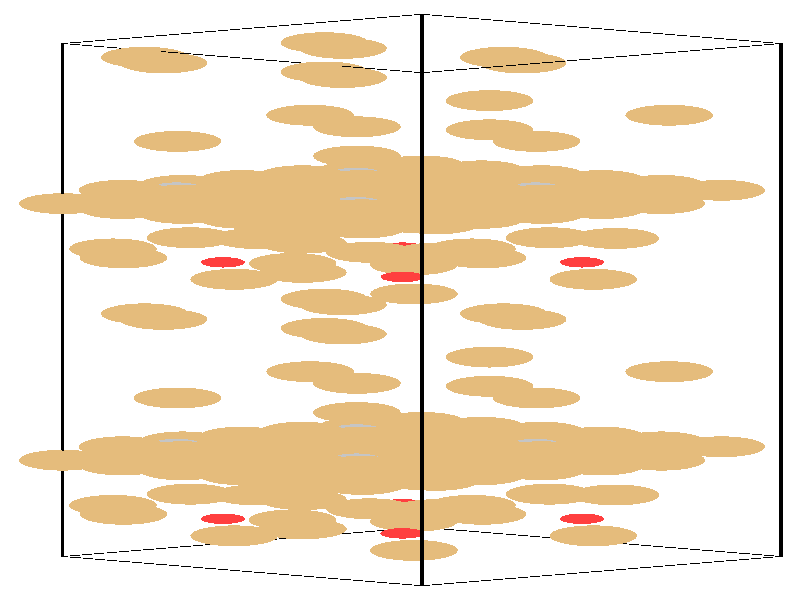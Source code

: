 #include "colors.inc"
#include "finish.inc"

global_settings {assumed_gamma 1 max_trace_level 6}
background {color White}
camera {orthographic
  right -24.13*x up 76.08*y
  direction 1.00*z
  location <0,0,50.00> look_at <0,0,0>}
light_source {<  2.00,   3.00,  40.00> color White
  area_light <0.70, 0, 0>, <0, 0.70, 0>, 3, 3
  adaptive 1 jitter}

#declare simple = finish {phong 0.7}
#declare pale = finish {ambient .5 diffuse .85 roughness .001 specular 0.200 }
#declare intermediate = finish {ambient 0.3 diffuse 0.6 specular 0.10 roughness 0.04 }
#declare vmd = finish {ambient .0 diffuse .65 phong 0.1 phong_size 40. specular 0.500 }
#declare jmol = finish {ambient .2 diffuse .6 specular 1 roughness .001 metallic}
#declare ase2 = finish {ambient 0.05 brilliance 3 diffuse 0.6 metallic specular 0.70 roughness 0.04 reflection 0.15}
#declare ase3 = finish {ambient .15 brilliance 2 diffuse .6 metallic specular 1. roughness .001 reflection .0}
#declare glass = finish {ambient .05 diffuse .3 specular 1. roughness .001}
#declare glass2 = finish {ambient .0 diffuse .3 specular 1. reflection .25 roughness .001}
#declare Rcell = 0.050;
#declare Rbond = 0.100;

#macro atom(LOC, R, COL, TRANS, FIN)
  sphere{LOC, R texture{pigment{color COL transmit TRANS} finish{FIN}}}
#end
#macro constrain(LOC, R, COL, TRANS FIN)
union{torus{R, Rcell rotate 45*z texture{pigment{color COL transmit TRANS} finish{FIN}}}
      torus{R, Rcell rotate -45*z texture{pigment{color COL transmit TRANS} finish{FIN}}}
      translate LOC}
#end

cylinder {<-10.17, -32.52, -33.83>, <  0.66, -36.23, -23.65>, Rcell pigment {Black}}
cylinder {<  0.66, -28.82, -44.00>, < 11.49, -32.52, -33.83>, Rcell pigment {Black}}
cylinder {<  0.66,  36.23, -20.33>, < 11.49,  32.52, -10.15>, Rcell pigment {Black}}
cylinder {<-10.17,  32.52, -10.15>, <  0.66,  28.82,   0.03>, Rcell pigment {Black}}
cylinder {<-10.17, -32.52, -33.83>, <  0.66, -28.82, -44.00>, Rcell pigment {Black}}
cylinder {<  0.66, -36.23, -23.65>, < 11.49, -32.52, -33.83>, Rcell pigment {Black}}
cylinder {<  0.66,  28.82,   0.03>, < 11.49,  32.52, -10.15>, Rcell pigment {Black}}
cylinder {<-10.17,  32.52, -10.15>, <  0.66,  36.23, -20.33>, Rcell pigment {Black}}
cylinder {<-10.17, -32.52, -33.83>, <-10.17,  32.52, -10.15>, Rcell pigment {Black}}
cylinder {<  0.66, -36.23, -23.65>, <  0.66,  28.82,   0.03>, Rcell pigment {Black}}
cylinder {< 11.49, -32.52, -33.83>, < 11.49,  32.52, -10.15>, Rcell pigment {Black}}
cylinder {<  0.66, -28.82, -44.00>, <  0.66,  36.23, -20.33>, Rcell pigment {Black}}
atom(<-10.17, -20.31, -29.38>, 1.32, rgb <0.78, 0.50, 0.20>, 0.0, ase3) // #0 
atom(< -8.37, -20.92, -27.68>, 1.32, rgb <0.78, 0.50, 0.20>, 0.0, ase3) // #1 
atom(< -6.56, -21.54, -25.99>, 1.32, rgb <0.78, 0.50, 0.20>, 0.0, ase3) // #2 
atom(< -8.37, -19.69, -31.08>, 1.32, rgb <0.78, 0.50, 0.20>, 0.0, ase3) // #3 
atom(< -6.56, -20.31, -29.38>, 1.32, rgb <0.78, 0.50, 0.20>, 0.0, ase3) // #4 
atom(< -4.76, -20.92, -27.68>, 1.32, rgb <0.78, 0.50, 0.20>, 0.0, ase3) // #5 
atom(< -6.56, -19.07, -32.77>, 1.32, rgb <0.78, 0.50, 0.20>, 0.0, ase3) // #6 
atom(< -4.76, -19.69, -31.08>, 1.32, rgb <0.78, 0.50, 0.20>, 0.0, ase3) // #7 
atom(< -2.95, -20.31, -29.38>, 1.32, rgb <0.78, 0.50, 0.20>, 0.0, ase3) // #8 
atom(< -8.37, -18.61, -28.76>, 1.32, rgb <0.78, 0.50, 0.20>, 0.0, ase3) // #9 
atom(< -6.56, -19.23, -27.07>, 1.32, rgb <0.78, 0.50, 0.20>, 0.0, ase3) // #10 
atom(< -4.76, -19.85, -25.37>, 1.32, rgb <0.78, 0.50, 0.20>, 0.0, ase3) // #11 
atom(< -6.56, -17.99, -30.46>, 1.32, rgb <0.78, 0.50, 0.20>, 0.0, ase3) // #12 
atom(< -4.76, -18.61, -28.76>, 1.32, rgb <0.78, 0.50, 0.20>, 0.0, ase3) // #13 
atom(< -2.95, -19.23, -27.07>, 1.32, rgb <0.78, 0.50, 0.20>, 0.0, ase3) // #14 
atom(< -4.76, -17.38, -32.15>, 1.32, rgb <0.78, 0.50, 0.20>, 0.0, ase3) // #15 
atom(< -2.95, -17.99, -30.46>, 1.32, rgb <0.78, 0.50, 0.20>, 0.0, ase3) // #16 
atom(< -1.14, -18.61, -28.76>, 1.32, rgb <0.78, 0.50, 0.20>, 0.0, ase3) // #17 
atom(<  4.12, -12.42, -28.46>, 1.32, rgb <0.78, 0.50, 0.20>, 0.0, ase3) // #18 
atom(<  0.42,   0.77, -16.27>, 1.32, rgb <0.78, 0.50, 0.20>, 0.0, ase3) // #19 
atom(<  2.70, -10.94, -22.55>, 1.32, rgb <0.78, 0.50, 0.20>, 0.0, ase3) // #20 
atom(< -2.28,   0.11, -25.20>, 1.32, rgb <0.78, 0.50, 0.20>, 0.0, ase3) // #21 
atom(< -3.24,   4.63, -14.66>, 1.32, rgb <0.78, 0.50, 0.20>, 0.0, ase3) // #22 
atom(< -4.33,   7.80, -17.40>, 1.32, rgb <0.78, 0.50, 0.20>, 0.0, ase3) // #23 
atom(< -2.93,   7.21, -26.41>, 1.32, rgb <0.78, 0.50, 0.20>, 0.0, ase3) // #24 
atom(< -0.91,   6.05, -14.01>, 1.32, rgb <0.78, 0.50, 0.20>, 0.0, ase3) // #25 
atom(< -1.72,  -4.31, -19.76>, 1.32, rgb <0.78, 0.50, 0.20>, 0.0, ase3) // #26 
atom(<  5.49,   4.78, -24.07>, 0.66, rgb <1.00, 0.05, 0.05>, 0.0, ase3) // #27 
atom(<  4.09, -18.37, -29.19>, 0.76, rgb <0.56, 0.56, 0.56>, 0.0, ase3) // #28 
atom(<-10.17,  12.22, -17.54>, 1.32, rgb <0.78, 0.50, 0.20>, 0.0, ase3) // #29 
atom(< -8.37,  11.60, -15.85>, 1.32, rgb <0.78, 0.50, 0.20>, 0.0, ase3) // #30 
atom(< -6.56,  10.98, -14.15>, 1.32, rgb <0.78, 0.50, 0.20>, 0.0, ase3) // #31 
atom(< -8.37,  12.83, -19.24>, 1.32, rgb <0.78, 0.50, 0.20>, 0.0, ase3) // #32 
atom(< -6.56,  12.22, -17.54>, 1.32, rgb <0.78, 0.50, 0.20>, 0.0, ase3) // #33 
atom(< -4.76,  11.60, -15.85>, 1.32, rgb <0.78, 0.50, 0.20>, 0.0, ase3) // #34 
atom(< -6.56,  13.45, -20.93>, 1.32, rgb <0.78, 0.50, 0.20>, 0.0, ase3) // #35 
atom(< -4.76,  12.83, -19.24>, 1.32, rgb <0.78, 0.50, 0.20>, 0.0, ase3) // #36 
atom(< -2.95,  12.22, -17.54>, 1.32, rgb <0.78, 0.50, 0.20>, 0.0, ase3) // #37 
atom(< -8.37,  13.91, -16.92>, 1.32, rgb <0.78, 0.50, 0.20>, 0.0, ase3) // #38 
atom(< -6.56,  13.29, -15.23>, 1.32, rgb <0.78, 0.50, 0.20>, 0.0, ase3) // #39 
atom(< -4.76,  12.68, -13.53>, 1.32, rgb <0.78, 0.50, 0.20>, 0.0, ase3) // #40 
atom(< -6.56,  14.53, -18.62>, 1.32, rgb <0.78, 0.50, 0.20>, 0.0, ase3) // #41 
atom(< -4.76,  13.91, -16.92>, 1.32, rgb <0.78, 0.50, 0.20>, 0.0, ase3) // #42 
atom(< -2.95,  13.29, -15.23>, 1.32, rgb <0.78, 0.50, 0.20>, 0.0, ase3) // #43 
atom(< -4.76,  15.15, -20.32>, 1.32, rgb <0.78, 0.50, 0.20>, 0.0, ase3) // #44 
atom(< -2.95,  14.53, -18.62>, 1.32, rgb <0.78, 0.50, 0.20>, 0.0, ase3) // #45 
atom(< -1.14,  13.91, -16.92>, 1.32, rgb <0.78, 0.50, 0.20>, 0.0, ase3) // #46 
atom(<  4.12,  20.11, -16.62>, 1.32, rgb <0.78, 0.50, 0.20>, 0.0, ase3) // #47 
atom(<  0.42, -31.75, -28.11>, 1.32, rgb <0.78, 0.50, 0.20>, 0.0, ase3) // #48 
atom(<  2.70,  21.58, -10.71>, 1.32, rgb <0.78, 0.50, 0.20>, 0.0, ase3) // #49 
atom(< -2.28,  32.63, -13.36>, 1.32, rgb <0.78, 0.50, 0.20>, 0.0, ase3) // #50 
atom(< -3.24, -27.89, -26.50>, 1.32, rgb <0.78, 0.50, 0.20>, 0.0, ase3) // #51 
atom(< -4.33, -24.72, -29.24>, 1.32, rgb <0.78, 0.50, 0.20>, 0.0, ase3) // #52 
atom(< -2.93, -25.32, -38.25>, 1.32, rgb <0.78, 0.50, 0.20>, 0.0, ase3) // #53 
atom(< -0.91, -26.47, -25.85>, 1.32, rgb <0.78, 0.50, 0.20>, 0.0, ase3) // #54 
atom(< -1.72,  28.21,  -7.92>, 1.32, rgb <0.78, 0.50, 0.20>, 0.0, ase3) // #55 
atom(<  5.49, -27.74, -35.91>, 0.66, rgb <1.00, 0.05, 0.05>, 0.0, ase3) // #56 
atom(<  4.09,  14.15, -17.36>, 0.76, rgb <0.56, 0.56, 0.56>, 0.0, ase3) // #57 
atom(< -4.76, -18.45, -34.47>, 1.32, rgb <0.78, 0.50, 0.20>, 0.0, ase3) // #58 
atom(< -2.95, -19.07, -32.77>, 1.32, rgb <0.78, 0.50, 0.20>, 0.0, ase3) // #59 
atom(< -1.15, -19.69, -31.08>, 1.32, rgb <0.78, 0.50, 0.20>, 0.0, ase3) // #60 
atom(< -2.95, -17.84, -36.16>, 1.32, rgb <0.78, 0.50, 0.20>, 0.0, ase3) // #61 
atom(< -1.15, -18.45, -34.47>, 1.32, rgb <0.78, 0.50, 0.20>, 0.0, ase3) // #62 
atom(<  0.66, -19.07, -32.77>, 1.32, rgb <0.78, 0.50, 0.20>, 0.0, ase3) // #63 
atom(< -1.15, -17.22, -37.86>, 1.32, rgb <0.78, 0.50, 0.20>, 0.0, ase3) // #64 
atom(<  0.66, -17.84, -36.16>, 1.32, rgb <0.78, 0.50, 0.20>, 0.0, ase3) // #65 
atom(<  2.46, -18.45, -34.47>, 1.32, rgb <0.78, 0.50, 0.20>, 0.0, ase3) // #66 
atom(< -2.95, -16.76, -33.85>, 1.32, rgb <0.78, 0.50, 0.20>, 0.0, ase3) // #67 
atom(< -1.15, -17.38, -32.15>, 1.32, rgb <0.78, 0.50, 0.20>, 0.0, ase3) // #68 
atom(<  0.66, -17.99, -30.46>, 1.32, rgb <0.78, 0.50, 0.20>, 0.0, ase3) // #69 
atom(< -1.15, -16.14, -35.55>, 1.32, rgb <0.78, 0.50, 0.20>, 0.0, ase3) // #70 
atom(<  0.66, -16.76, -33.85>, 1.32, rgb <0.78, 0.50, 0.20>, 0.0, ase3) // #71 
atom(<  2.46, -17.38, -32.15>, 1.32, rgb <0.78, 0.50, 0.20>, 0.0, ase3) // #72 
atom(<  0.66, -15.52, -37.24>, 1.32, rgb <0.78, 0.50, 0.20>, 0.0, ase3) // #73 
atom(<  2.46, -16.14, -35.55>, 1.32, rgb <0.78, 0.50, 0.20>, 0.0, ase3) // #74 
atom(<  4.27, -16.76, -33.85>, 1.32, rgb <0.78, 0.50, 0.20>, 0.0, ase3) // #75 
atom(< -1.30, -14.27, -23.37>, 1.32, rgb <0.78, 0.50, 0.20>, 0.0, ase3) // #76 
atom(<  5.83,   2.62, -21.36>, 1.32, rgb <0.78, 0.50, 0.20>, 0.0, ase3) // #77 
atom(<  8.12,  -9.09, -27.64>, 1.32, rgb <0.78, 0.50, 0.20>, 0.0, ase3) // #78 
atom(< -7.70,  -1.75, -20.11>, 1.32, rgb <0.78, 0.50, 0.20>, 0.0, ase3) // #79 
atom(<  2.17,   6.48, -19.75>, 1.32, rgb <0.78, 0.50, 0.20>, 0.0, ase3) // #80 
atom(<  1.08,   9.65, -22.49>, 1.32, rgb <0.78, 0.50, 0.20>, 0.0, ase3) // #81 
atom(< -8.34,   5.35, -21.32>, 1.32, rgb <0.78, 0.50, 0.20>, 0.0, ase3) // #82 
atom(<  4.51,   7.90, -19.10>, 1.32, rgb <0.78, 0.50, 0.20>, 0.0, ase3) // #83 
atom(<  3.70,  -2.46, -24.84>, 1.32, rgb <0.78, 0.50, 0.20>, 0.0, ase3) // #84 
atom(<  0.07,   2.93, -18.98>, 0.66, rgb <1.00, 0.05, 0.05>, 0.0, ase3) // #85 
atom(< -1.32, -20.22, -24.11>, 0.76, rgb <0.56, 0.56, 0.56>, 0.0, ase3) // #86 
atom(< -4.76,  14.07, -22.63>, 1.32, rgb <0.78, 0.50, 0.20>, 0.0, ase3) // #87 
atom(< -2.95,  13.45, -20.93>, 1.32, rgb <0.78, 0.50, 0.20>, 0.0, ase3) // #88 
atom(< -1.15,  12.83, -19.24>, 1.32, rgb <0.78, 0.50, 0.20>, 0.0, ase3) // #89 
atom(< -2.95,  14.69, -24.33>, 1.32, rgb <0.78, 0.50, 0.20>, 0.0, ase3) // #90 
atom(< -1.15,  14.07, -22.63>, 1.32, rgb <0.78, 0.50, 0.20>, 0.0, ase3) // #91 
atom(<  0.66,  13.45, -20.93>, 1.32, rgb <0.78, 0.50, 0.20>, 0.0, ase3) // #92 
atom(< -1.15,  15.30, -26.02>, 1.32, rgb <0.78, 0.50, 0.20>, 0.0, ase3) // #93 
atom(<  0.66,  14.69, -24.33>, 1.32, rgb <0.78, 0.50, 0.20>, 0.0, ase3) // #94 
atom(<  2.46,  14.07, -22.63>, 1.32, rgb <0.78, 0.50, 0.20>, 0.0, ase3) // #95 
atom(< -2.95,  15.76, -22.01>, 1.32, rgb <0.78, 0.50, 0.20>, 0.0, ase3) // #96 
atom(< -1.15,  15.15, -20.32>, 1.32, rgb <0.78, 0.50, 0.20>, 0.0, ase3) // #97 
atom(<  0.66,  14.53, -18.62>, 1.32, rgb <0.78, 0.50, 0.20>, 0.0, ase3) // #98 
atom(< -1.15,  16.38, -23.71>, 1.32, rgb <0.78, 0.50, 0.20>, 0.0, ase3) // #99 
atom(<  0.66,  15.76, -22.01>, 1.32, rgb <0.78, 0.50, 0.20>, 0.0, ase3) // #100 
atom(<  2.46,  15.15, -20.32>, 1.32, rgb <0.78, 0.50, 0.20>, 0.0, ase3) // #101 
atom(<  0.66,  17.00, -25.41>, 1.32, rgb <0.78, 0.50, 0.20>, 0.0, ase3) // #102 
atom(<  2.46,  16.38, -23.71>, 1.32, rgb <0.78, 0.50, 0.20>, 0.0, ase3) // #103 
atom(<  4.27,  15.76, -22.01>, 1.32, rgb <0.78, 0.50, 0.20>, 0.0, ase3) // #104 
atom(< -1.30,  18.25, -11.54>, 1.32, rgb <0.78, 0.50, 0.20>, 0.0, ase3) // #105 
atom(<  5.83, -29.90, -33.20>, 1.32, rgb <0.78, 0.50, 0.20>, 0.0, ase3) // #106 
atom(<  8.12,  23.43, -15.80>, 1.32, rgb <0.78, 0.50, 0.20>, 0.0, ase3) // #107 
atom(< -7.70,  30.78,  -8.27>, 1.32, rgb <0.78, 0.50, 0.20>, 0.0, ase3) // #108 
atom(<  2.17, -26.04, -31.59>, 1.32, rgb <0.78, 0.50, 0.20>, 0.0, ase3) // #109 
atom(<  1.08, -22.87, -34.32>, 1.32, rgb <0.78, 0.50, 0.20>, 0.0, ase3) // #110 
atom(< -8.34, -27.17, -33.16>, 1.32, rgb <0.78, 0.50, 0.20>, 0.0, ase3) // #111 
atom(<  4.51, -24.62, -30.94>, 1.32, rgb <0.78, 0.50, 0.20>, 0.0, ase3) // #112 
atom(<  3.70,  30.06, -13.01>, 1.32, rgb <0.78, 0.50, 0.20>, 0.0, ase3) // #113 
atom(<  0.07, -29.59, -30.82>, 0.66, rgb <1.00, 0.05, 0.05>, 0.0, ase3) // #114 
atom(< -1.32,  12.30, -12.27>, 0.76, rgb <0.56, 0.56, 0.56>, 0.0, ase3) // #115 
atom(< -4.76, -22.16, -24.29>, 1.32, rgb <0.78, 0.50, 0.20>, 0.0, ase3) // #116 
atom(< -2.95, -22.78, -22.59>, 1.32, rgb <0.78, 0.50, 0.20>, 0.0, ase3) // #117 
atom(< -1.14, -23.39, -20.90>, 1.32, rgb <0.78, 0.50, 0.20>, 0.0, ase3) // #118 
atom(< -2.95, -21.54, -25.99>, 1.32, rgb <0.78, 0.50, 0.20>, 0.0, ase3) // #119 
atom(< -1.15, -22.16, -24.29>, 1.32, rgb <0.78, 0.50, 0.20>, 0.0, ase3) // #120 
atom(<  0.66, -22.78, -22.59>, 1.32, rgb <0.78, 0.50, 0.20>, 0.0, ase3) // #121 
atom(< -1.15, -20.92, -27.68>, 1.32, rgb <0.78, 0.50, 0.20>, 0.0, ase3) // #122 
atom(<  0.66, -21.54, -25.99>, 1.32, rgb <0.78, 0.50, 0.20>, 0.0, ase3) // #123 
atom(<  2.46, -22.16, -24.29>, 1.32, rgb <0.78, 0.50, 0.20>, 0.0, ase3) // #124 
atom(< -2.95, -20.46, -23.67>, 1.32, rgb <0.78, 0.50, 0.20>, 0.0, ase3) // #125 
atom(< -1.15, -21.08, -21.98>, 1.32, rgb <0.78, 0.50, 0.20>, 0.0, ase3) // #126 
atom(<  0.66, -21.70, -20.28>, 1.32, rgb <0.78, 0.50, 0.20>, 0.0, ase3) // #127 
atom(< -1.15, -19.85, -25.37>, 1.32, rgb <0.78, 0.50, 0.20>, 0.0, ase3) // #128 
atom(<  0.66, -20.46, -23.67>, 1.32, rgb <0.78, 0.50, 0.20>, 0.0, ase3) // #129 
atom(<  2.46, -21.08, -21.98>, 1.32, rgb <0.78, 0.50, 0.20>, 0.0, ase3) // #130 
atom(<  0.66, -19.23, -27.07>, 1.32, rgb <0.78, 0.50, 0.20>, 0.0, ase3) // #131 
atom(<  2.46, -19.85, -25.37>, 1.32, rgb <0.78, 0.50, 0.20>, 0.0, ase3) // #132 
atom(<  4.27, -20.46, -23.67>, 1.32, rgb <0.78, 0.50, 0.20>, 0.0, ase3) // #133 
atom(< -1.30, -10.57, -33.55>, 1.32, rgb <0.78, 0.50, 0.20>, 0.0, ase3) // #134 
atom(< -5.00,   2.62, -21.36>, 1.32, rgb <0.78, 0.50, 0.20>, 0.0, ase3) // #135 
atom(< -2.71,  -9.09, -27.64>, 1.32, rgb <0.78, 0.50, 0.20>, 0.0, ase3) // #136 
atom(<  3.13,  -1.75, -20.11>, 1.32, rgb <0.78, 0.50, 0.20>, 0.0, ase3) // #137 
atom(< -8.66,   6.48, -19.75>, 1.32, rgb <0.78, 0.50, 0.20>, 0.0, ase3) // #138 
atom(<  1.08,   5.95, -12.31>, 1.32, rgb <0.78, 0.50, 0.20>, 0.0, ase3) // #139 
atom(<  2.49,   5.35, -21.32>, 1.32, rgb <0.78, 0.50, 0.20>, 0.0, ase3) // #140 
atom(< -6.32,   7.90, -19.10>, 1.32, rgb <0.78, 0.50, 0.20>, 0.0, ase3) // #141 
atom(< -7.13,  -2.46, -24.84>, 1.32, rgb <0.78, 0.50, 0.20>, 0.0, ase3) // #142 
atom(<  0.07,   6.64, -29.16>, 0.66, rgb <1.00, 0.05, 0.05>, 0.0, ase3) // #143 
atom(< -1.32, -16.52, -34.28>, 0.76, rgb <0.56, 0.56, 0.56>, 0.0, ase3) // #144 
atom(< -4.76,  10.36, -12.45>, 1.32, rgb <0.78, 0.50, 0.20>, 0.0, ase3) // #145 
atom(< -2.95,   9.75, -10.76>, 1.32, rgb <0.78, 0.50, 0.20>, 0.0, ase3) // #146 
atom(< -1.14,   9.13,  -9.06>, 1.32, rgb <0.78, 0.50, 0.20>, 0.0, ase3) // #147 
atom(< -2.95,  10.98, -14.15>, 1.32, rgb <0.78, 0.50, 0.20>, 0.0, ase3) // #148 
atom(< -1.15,  10.36, -12.45>, 1.32, rgb <0.78, 0.50, 0.20>, 0.0, ase3) // #149 
atom(<  0.66,   9.75, -10.76>, 1.32, rgb <0.78, 0.50, 0.20>, 0.0, ase3) // #150 
atom(< -1.15,  11.60, -15.85>, 1.32, rgb <0.78, 0.50, 0.20>, 0.0, ase3) // #151 
atom(<  0.66,  10.98, -14.15>, 1.32, rgb <0.78, 0.50, 0.20>, 0.0, ase3) // #152 
atom(<  2.46,  10.36, -12.45>, 1.32, rgb <0.78, 0.50, 0.20>, 0.0, ase3) // #153 
atom(< -2.95,  12.06, -11.84>, 1.32, rgb <0.78, 0.50, 0.20>, 0.0, ase3) // #154 
atom(< -1.15,  11.44, -10.14>, 1.32, rgb <0.78, 0.50, 0.20>, 0.0, ase3) // #155 
atom(<  0.66,  10.83,  -8.44>, 1.32, rgb <0.78, 0.50, 0.20>, 0.0, ase3) // #156 
atom(< -1.15,  12.68, -13.53>, 1.32, rgb <0.78, 0.50, 0.20>, 0.0, ase3) // #157 
atom(<  0.66,  12.06, -11.84>, 1.32, rgb <0.78, 0.50, 0.20>, 0.0, ase3) // #158 
atom(<  2.46,  11.44, -10.14>, 1.32, rgb <0.78, 0.50, 0.20>, 0.0, ase3) // #159 
atom(<  0.66,  13.29, -15.23>, 1.32, rgb <0.78, 0.50, 0.20>, 0.0, ase3) // #160 
atom(<  2.46,  12.68, -13.53>, 1.32, rgb <0.78, 0.50, 0.20>, 0.0, ase3) // #161 
atom(<  4.27,  12.06, -11.84>, 1.32, rgb <0.78, 0.50, 0.20>, 0.0, ase3) // #162 
atom(< -1.30,  21.96, -21.71>, 1.32, rgb <0.78, 0.50, 0.20>, 0.0, ase3) // #163 
atom(< -5.00, -29.90, -33.20>, 1.32, rgb <0.78, 0.50, 0.20>, 0.0, ase3) // #164 
atom(< -2.71,  23.43, -15.80>, 1.32, rgb <0.78, 0.50, 0.20>, 0.0, ase3) // #165 
atom(<  3.13,  30.78,  -8.27>, 1.32, rgb <0.78, 0.50, 0.20>, 0.0, ase3) // #166 
atom(< -8.66, -26.04, -31.59>, 1.32, rgb <0.78, 0.50, 0.20>, 0.0, ase3) // #167 
atom(<  1.08, -26.58, -24.15>, 1.32, rgb <0.78, 0.50, 0.20>, 0.0, ase3) // #168 
atom(<  2.49, -27.17, -33.16>, 1.32, rgb <0.78, 0.50, 0.20>, 0.0, ase3) // #169 
atom(< -6.32, -24.62, -30.94>, 1.32, rgb <0.78, 0.50, 0.20>, 0.0, ase3) // #170 
atom(< -7.13,  30.06, -13.01>, 1.32, rgb <0.78, 0.50, 0.20>, 0.0, ase3) // #171 
atom(<  0.07, -25.89, -41.00>, 0.66, rgb <1.00, 0.05, 0.05>, 0.0, ase3) // #172 
atom(< -1.32,  16.01, -22.45>, 0.76, rgb <0.56, 0.56, 0.56>, 0.0, ase3) // #173 
atom(<  0.66, -20.31, -29.38>, 1.32, rgb <0.78, 0.50, 0.20>, 0.0, ase3) // #174 
atom(<  2.46, -20.92, -27.68>, 1.32, rgb <0.78, 0.50, 0.20>, 0.0, ase3) // #175 
atom(<  4.27, -21.54, -25.99>, 1.32, rgb <0.78, 0.50, 0.20>, 0.0, ase3) // #176 
atom(<  2.46, -19.69, -31.08>, 1.32, rgb <0.78, 0.50, 0.20>, 0.0, ase3) // #177 
atom(<  4.27, -20.31, -29.38>, 1.32, rgb <0.78, 0.50, 0.20>, 0.0, ase3) // #178 
atom(<  6.07, -20.92, -27.68>, 1.32, rgb <0.78, 0.50, 0.20>, 0.0, ase3) // #179 
atom(<  4.27, -19.07, -32.77>, 1.32, rgb <0.78, 0.50, 0.20>, 0.0, ase3) // #180 
atom(<  6.07, -19.69, -31.08>, 1.32, rgb <0.78, 0.50, 0.20>, 0.0, ase3) // #181 
atom(<  7.88, -20.31, -29.38>, 1.32, rgb <0.78, 0.50, 0.20>, 0.0, ase3) // #182 
atom(<  2.46, -18.61, -28.76>, 1.32, rgb <0.78, 0.50, 0.20>, 0.0, ase3) // #183 
atom(<  4.27, -19.23, -27.07>, 1.32, rgb <0.78, 0.50, 0.20>, 0.0, ase3) // #184 
atom(<  6.07, -19.85, -25.37>, 1.32, rgb <0.78, 0.50, 0.20>, 0.0, ase3) // #185 
atom(<  4.27, -17.99, -30.46>, 1.32, rgb <0.78, 0.50, 0.20>, 0.0, ase3) // #186 
atom(<  6.07, -18.61, -28.76>, 1.32, rgb <0.78, 0.50, 0.20>, 0.0, ase3) // #187 
atom(<  7.88, -19.23, -27.07>, 1.32, rgb <0.78, 0.50, 0.20>, 0.0, ase3) // #188 
atom(<  6.07, -17.38, -32.15>, 1.32, rgb <0.78, 0.50, 0.20>, 0.0, ase3) // #189 
atom(<  7.88, -17.99, -30.46>, 1.32, rgb <0.78, 0.50, 0.20>, 0.0, ase3) // #190 
atom(<  9.69, -18.61, -28.76>, 1.32, rgb <0.78, 0.50, 0.20>, 0.0, ase3) // #191 
atom(< -6.71, -12.42, -28.46>, 1.32, rgb <0.78, 0.50, 0.20>, 0.0, ase3) // #192 
atom(<  0.42,   4.47, -26.45>, 1.32, rgb <0.78, 0.50, 0.20>, 0.0, ase3) // #193 
atom(<  2.70,  -7.24, -32.72>, 1.32, rgb <0.78, 0.50, 0.20>, 0.0, ase3) // #194 
atom(< -2.28,  -3.60, -15.02>, 1.32, rgb <0.78, 0.50, 0.20>, 0.0, ase3) // #195 
atom(< -3.24,   8.34, -24.84>, 1.32, rgb <0.78, 0.50, 0.20>, 0.0, ase3) // #196 
atom(<  6.50,   7.80, -17.40>, 1.32, rgb <0.78, 0.50, 0.20>, 0.0, ase3) // #197 
atom(< -2.93,   3.50, -16.23>, 1.32, rgb <0.78, 0.50, 0.20>, 0.0, ase3) // #198 
atom(< -0.91,   9.75, -24.19>, 1.32, rgb <0.78, 0.50, 0.20>, 0.0, ase3) // #199 
atom(< -1.72,  -0.61, -29.93>, 1.32, rgb <0.78, 0.50, 0.20>, 0.0, ase3) // #200 
atom(< -5.34,   4.78, -24.07>, 0.66, rgb <1.00, 0.05, 0.05>, 0.0, ase3) // #201 
atom(< -6.74, -18.37, -29.19>, 0.76, rgb <0.56, 0.56, 0.56>, 0.0, ase3) // #202 
atom(<  0.66,  12.22, -17.54>, 1.32, rgb <0.78, 0.50, 0.20>, 0.0, ase3) // #203 
atom(<  2.46,  11.60, -15.85>, 1.32, rgb <0.78, 0.50, 0.20>, 0.0, ase3) // #204 
atom(<  4.27,  10.98, -14.15>, 1.32, rgb <0.78, 0.50, 0.20>, 0.0, ase3) // #205 
atom(<  2.46,  12.83, -19.24>, 1.32, rgb <0.78, 0.50, 0.20>, 0.0, ase3) // #206 
atom(<  4.27,  12.22, -17.54>, 1.32, rgb <0.78, 0.50, 0.20>, 0.0, ase3) // #207 
atom(<  6.07,  11.60, -15.85>, 1.32, rgb <0.78, 0.50, 0.20>, 0.0, ase3) // #208 
atom(<  4.27,  13.45, -20.93>, 1.32, rgb <0.78, 0.50, 0.20>, 0.0, ase3) // #209 
atom(<  6.07,  12.83, -19.24>, 1.32, rgb <0.78, 0.50, 0.20>, 0.0, ase3) // #210 
atom(<  7.88,  12.22, -17.54>, 1.32, rgb <0.78, 0.50, 0.20>, 0.0, ase3) // #211 
atom(<  2.46,  13.91, -16.92>, 1.32, rgb <0.78, 0.50, 0.20>, 0.0, ase3) // #212 
atom(<  4.27,  13.29, -15.23>, 1.32, rgb <0.78, 0.50, 0.20>, 0.0, ase3) // #213 
atom(<  6.07,  12.68, -13.53>, 1.32, rgb <0.78, 0.50, 0.20>, 0.0, ase3) // #214 
atom(<  4.27,  14.53, -18.62>, 1.32, rgb <0.78, 0.50, 0.20>, 0.0, ase3) // #215 
atom(<  6.07,  13.91, -16.92>, 1.32, rgb <0.78, 0.50, 0.20>, 0.0, ase3) // #216 
atom(<  7.88,  13.29, -15.23>, 1.32, rgb <0.78, 0.50, 0.20>, 0.0, ase3) // #217 
atom(<  6.07,  15.15, -20.32>, 1.32, rgb <0.78, 0.50, 0.20>, 0.0, ase3) // #218 
atom(<  7.88,  14.53, -18.62>, 1.32, rgb <0.78, 0.50, 0.20>, 0.0, ase3) // #219 
atom(<  9.69,  13.91, -16.92>, 1.32, rgb <0.78, 0.50, 0.20>, 0.0, ase3) // #220 
atom(< -6.71,  20.11, -16.62>, 1.32, rgb <0.78, 0.50, 0.20>, 0.0, ase3) // #221 
atom(<  0.42, -28.05, -38.29>, 1.32, rgb <0.78, 0.50, 0.20>, 0.0, ase3) // #222 
atom(<  2.70,  25.28, -20.89>, 1.32, rgb <0.78, 0.50, 0.20>, 0.0, ase3) // #223 
atom(< -2.28,  28.92,  -3.18>, 1.32, rgb <0.78, 0.50, 0.20>, 0.0, ase3) // #224 
atom(< -3.24, -24.19, -36.68>, 1.32, rgb <0.78, 0.50, 0.20>, 0.0, ase3) // #225 
atom(<  6.50, -24.72, -29.24>, 1.32, rgb <0.78, 0.50, 0.20>, 0.0, ase3) // #226 
atom(< -2.93, -29.02, -28.07>, 1.32, rgb <0.78, 0.50, 0.20>, 0.0, ase3) // #227 
atom(< -0.91, -22.77, -36.03>, 1.32, rgb <0.78, 0.50, 0.20>, 0.0, ase3) // #228 
atom(< -1.72,  31.91, -18.09>, 1.32, rgb <0.78, 0.50, 0.20>, 0.0, ase3) // #229 
atom(< -5.34, -27.74, -35.91>, 0.66, rgb <1.00, 0.05, 0.05>, 0.0, ase3) // #230 
atom(< -6.74,  14.15, -17.36>, 0.76, rgb <0.56, 0.56, 0.56>, 0.0, ase3) // #231 
